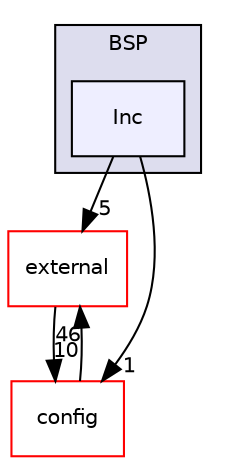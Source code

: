 digraph "/home/developer/mtrain-firmware/BSP/Inc" {
  compound=true
  node [ fontsize="10", fontname="Helvetica"];
  edge [ labelfontsize="10", labelfontname="Helvetica"];
  subgraph clusterdir_350c8a3315b9de76597c9530ef31a96a {
    graph [ bgcolor="#ddddee", pencolor="black", label="BSP" fontname="Helvetica", fontsize="10", URL="dir_350c8a3315b9de76597c9530ef31a96a.html"]
  dir_4192f726b9a16ed5f168a0b6fbcc51b6 [shape=box, label="Inc", style="filled", fillcolor="#eeeeff", pencolor="black", URL="dir_4192f726b9a16ed5f168a0b6fbcc51b6.html"];
  }
  dir_397d9aeee4af8edecac90968d93b57df [shape=box label="external" fillcolor="white" style="filled" color="red" URL="dir_397d9aeee4af8edecac90968d93b57df.html"];
  dir_2d1729a287dc608c9a490cc7e0110d19 [shape=box label="config" fillcolor="white" style="filled" color="red" URL="dir_2d1729a287dc608c9a490cc7e0110d19.html"];
  dir_4192f726b9a16ed5f168a0b6fbcc51b6->dir_397d9aeee4af8edecac90968d93b57df [headlabel="5", labeldistance=1.5 headhref="dir_000013_000015.html"];
  dir_4192f726b9a16ed5f168a0b6fbcc51b6->dir_2d1729a287dc608c9a490cc7e0110d19 [headlabel="1", labeldistance=1.5 headhref="dir_000013_000010.html"];
  dir_397d9aeee4af8edecac90968d93b57df->dir_2d1729a287dc608c9a490cc7e0110d19 [headlabel="10", labeldistance=1.5 headhref="dir_000015_000010.html"];
  dir_2d1729a287dc608c9a490cc7e0110d19->dir_397d9aeee4af8edecac90968d93b57df [headlabel="46", labeldistance=1.5 headhref="dir_000010_000015.html"];
}
